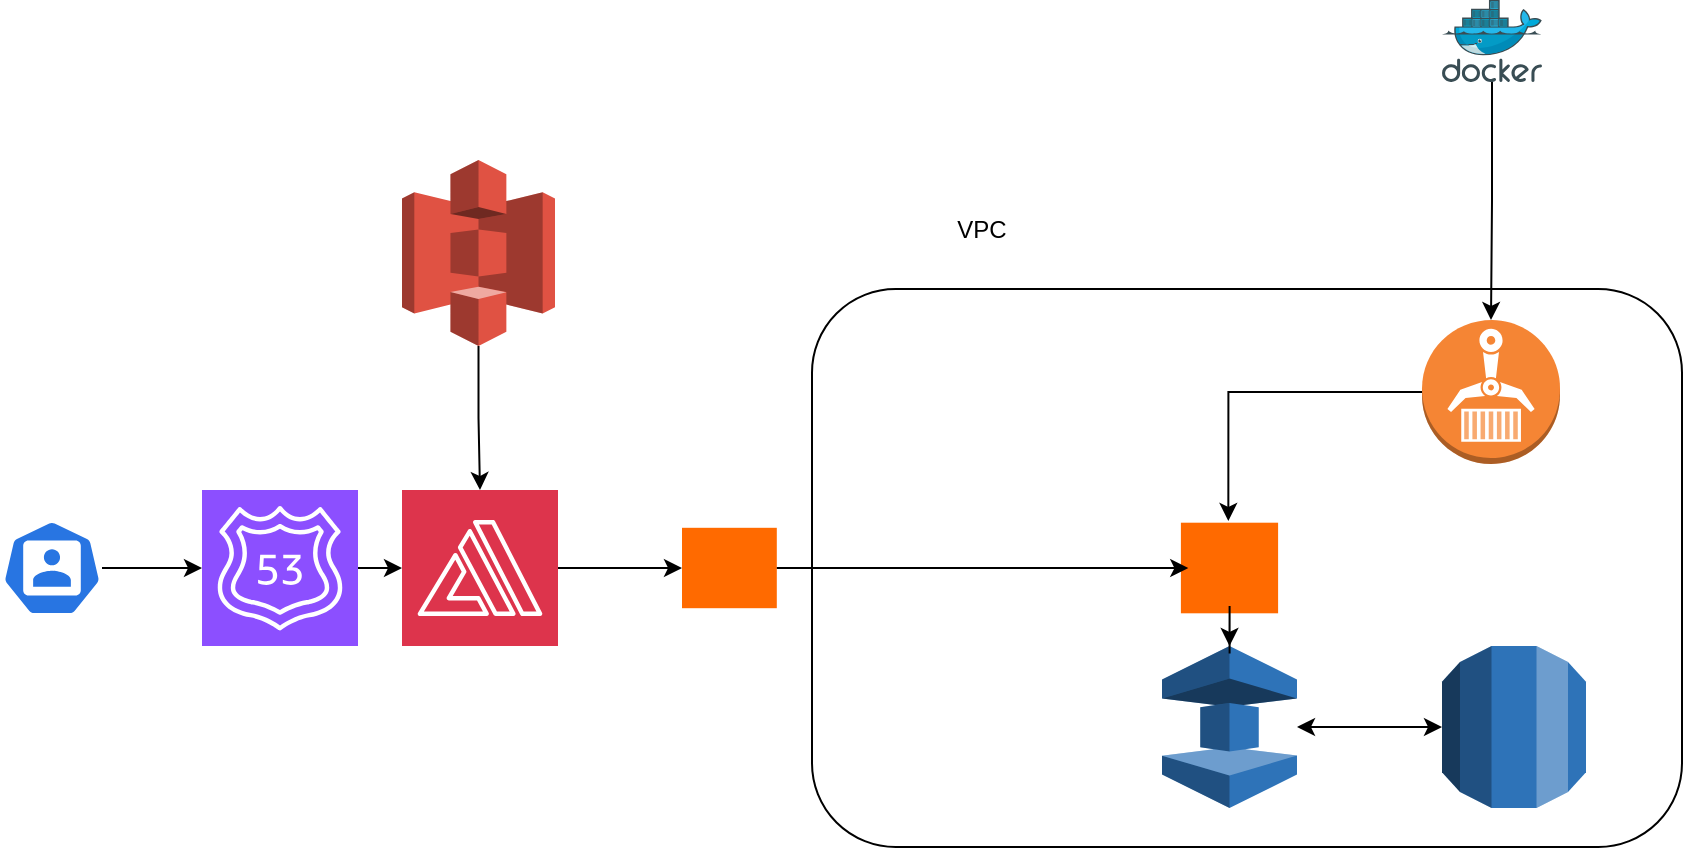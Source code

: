 <mxfile version="26.0.14">
  <diagram name="Page-1" id="MR1L3E7EyAJXu9_P_bUc">
    <mxGraphModel dx="1024" dy="533" grid="1" gridSize="10" guides="1" tooltips="1" connect="1" arrows="1" fold="1" page="1" pageScale="1" pageWidth="850" pageHeight="1100" math="0" shadow="0">
      <root>
        <mxCell id="0" />
        <mxCell id="1" parent="0" />
        <mxCell id="Wktv1OvFGi2iY7jEKBpZ-1" value="" style="aspect=fixed;sketch=0;html=1;dashed=0;whitespace=wrap;verticalLabelPosition=bottom;verticalAlign=top;fillColor=#2875E2;strokeColor=#ffffff;points=[[0.005,0.63,0],[0.1,0.2,0],[0.9,0.2,0],[0.5,0,0],[0.995,0.63,0],[0.72,0.99,0],[0.5,1,0],[0.28,0.99,0]];shape=mxgraph.kubernetes.icon2;prIcon=user" vertex="1" parent="1">
          <mxGeometry x="20" y="450" width="50" height="48" as="geometry" />
        </mxCell>
        <mxCell id="Wktv1OvFGi2iY7jEKBpZ-6" value="" style="edgeStyle=orthogonalEdgeStyle;rounded=0;orthogonalLoop=1;jettySize=auto;html=1;" edge="1" parent="1" source="Wktv1OvFGi2iY7jEKBpZ-2" target="Wktv1OvFGi2iY7jEKBpZ-5">
          <mxGeometry relative="1" as="geometry" />
        </mxCell>
        <mxCell id="Wktv1OvFGi2iY7jEKBpZ-2" value="" style="sketch=0;points=[[0,0,0],[0.25,0,0],[0.5,0,0],[0.75,0,0],[1,0,0],[0,1,0],[0.25,1,0],[0.5,1,0],[0.75,1,0],[1,1,0],[0,0.25,0],[0,0.5,0],[0,0.75,0],[1,0.25,0],[1,0.5,0],[1,0.75,0]];outlineConnect=0;fontColor=#232F3E;fillColor=#8C4FFF;strokeColor=#ffffff;dashed=0;verticalLabelPosition=bottom;verticalAlign=top;align=center;html=1;fontSize=12;fontStyle=0;aspect=fixed;shape=mxgraph.aws4.resourceIcon;resIcon=mxgraph.aws4.route_53;" vertex="1" parent="1">
          <mxGeometry x="120" y="435" width="78" height="78" as="geometry" />
        </mxCell>
        <mxCell id="Wktv1OvFGi2iY7jEKBpZ-3" style="edgeStyle=orthogonalEdgeStyle;rounded=0;orthogonalLoop=1;jettySize=auto;html=1;entryX=0;entryY=0.5;entryDx=0;entryDy=0;entryPerimeter=0;" edge="1" parent="1" source="Wktv1OvFGi2iY7jEKBpZ-1" target="Wktv1OvFGi2iY7jEKBpZ-2">
          <mxGeometry relative="1" as="geometry" />
        </mxCell>
        <mxCell id="Wktv1OvFGi2iY7jEKBpZ-4" value="" style="rounded=1;whiteSpace=wrap;html=1;fillColor=none;" vertex="1" parent="1">
          <mxGeometry x="425" y="334.5" width="435" height="279" as="geometry" />
        </mxCell>
        <mxCell id="Wktv1OvFGi2iY7jEKBpZ-8" style="edgeStyle=orthogonalEdgeStyle;rounded=0;orthogonalLoop=1;jettySize=auto;html=1;" edge="1" parent="1" source="Wktv1OvFGi2iY7jEKBpZ-5" target="Wktv1OvFGi2iY7jEKBpZ-7">
          <mxGeometry relative="1" as="geometry" />
        </mxCell>
        <mxCell id="Wktv1OvFGi2iY7jEKBpZ-5" value="" style="sketch=0;points=[[0,0,0],[0.25,0,0],[0.5,0,0],[0.75,0,0],[1,0,0],[0,1,0],[0.25,1,0],[0.5,1,0],[0.75,1,0],[1,1,0],[0,0.25,0],[0,0.5,0],[0,0.75,0],[1,0.25,0],[1,0.5,0],[1,0.75,0]];outlineConnect=0;fontColor=#232F3E;fillColor=#DD344C;strokeColor=#ffffff;dashed=0;verticalLabelPosition=bottom;verticalAlign=top;align=center;html=1;fontSize=12;fontStyle=0;aspect=fixed;shape=mxgraph.aws4.resourceIcon;resIcon=mxgraph.aws4.amplify;" vertex="1" parent="1">
          <mxGeometry x="220" y="435" width="78" height="78" as="geometry" />
        </mxCell>
        <mxCell id="Wktv1OvFGi2iY7jEKBpZ-7" value="" style="points=[];aspect=fixed;html=1;align=center;shadow=0;dashed=0;fillColor=#FF6A00;strokeColor=none;shape=mxgraph.alibaba_cloud.alb_application_load_balancer_01;" vertex="1" parent="1">
          <mxGeometry x="360" y="453.9" width="47.4" height="40.2" as="geometry" />
        </mxCell>
        <mxCell id="Wktv1OvFGi2iY7jEKBpZ-10" style="edgeStyle=orthogonalEdgeStyle;rounded=0;orthogonalLoop=1;jettySize=auto;html=1;" edge="1" parent="1" source="Wktv1OvFGi2iY7jEKBpZ-9" target="Wktv1OvFGi2iY7jEKBpZ-5">
          <mxGeometry relative="1" as="geometry" />
        </mxCell>
        <mxCell id="Wktv1OvFGi2iY7jEKBpZ-9" value="" style="outlineConnect=0;dashed=0;verticalLabelPosition=bottom;verticalAlign=top;align=center;html=1;shape=mxgraph.aws3.s3;fillColor=#E05243;gradientColor=none;" vertex="1" parent="1">
          <mxGeometry x="220" y="270" width="76.5" height="93" as="geometry" />
        </mxCell>
        <mxCell id="Wktv1OvFGi2iY7jEKBpZ-11" value="" style="outlineConnect=0;dashed=0;verticalLabelPosition=bottom;verticalAlign=top;align=center;html=1;shape=mxgraph.aws3.rds;fillColor=#2E73B8;gradientColor=none;" vertex="1" parent="1">
          <mxGeometry x="740" y="513" width="72" height="81" as="geometry" />
        </mxCell>
        <mxCell id="Wktv1OvFGi2iY7jEKBpZ-12" value="" style="outlineConnect=0;dashed=0;verticalLabelPosition=bottom;verticalAlign=top;align=center;html=1;shape=mxgraph.aws3.elasticache;fillColor=#2E73B8;gradientColor=none;" vertex="1" parent="1">
          <mxGeometry x="600" y="513" width="67.5" height="81" as="geometry" />
        </mxCell>
        <mxCell id="Wktv1OvFGi2iY7jEKBpZ-13" style="edgeStyle=orthogonalEdgeStyle;rounded=0;orthogonalLoop=1;jettySize=auto;html=1;entryX=0;entryY=0.5;entryDx=0;entryDy=0;entryPerimeter=0;startArrow=classic;startFill=1;" edge="1" parent="1" source="Wktv1OvFGi2iY7jEKBpZ-12" target="Wktv1OvFGi2iY7jEKBpZ-11">
          <mxGeometry relative="1" as="geometry" />
        </mxCell>
        <mxCell id="Wktv1OvFGi2iY7jEKBpZ-14" value="" style="points=[];aspect=fixed;html=1;align=center;shadow=0;dashed=0;fillColor=#FF6A00;strokeColor=none;shape=mxgraph.alibaba_cloud.ecs_elastic_compute_service;" vertex="1" parent="1">
          <mxGeometry x="609.45" y="451.35" width="48.6" height="45.3" as="geometry" />
        </mxCell>
        <mxCell id="Wktv1OvFGi2iY7jEKBpZ-15" value="" style="outlineConnect=0;dashed=0;verticalLabelPosition=bottom;verticalAlign=top;align=center;html=1;shape=mxgraph.aws3.ecr;fillColor=#F58534;gradientColor=none;" vertex="1" parent="1">
          <mxGeometry x="730" y="350" width="69" height="72" as="geometry" />
        </mxCell>
        <mxCell id="Wktv1OvFGi2iY7jEKBpZ-17" style="edgeStyle=orthogonalEdgeStyle;rounded=0;orthogonalLoop=1;jettySize=auto;html=1;" edge="1" parent="1" source="Wktv1OvFGi2iY7jEKBpZ-16" target="Wktv1OvFGi2iY7jEKBpZ-15">
          <mxGeometry relative="1" as="geometry" />
        </mxCell>
        <mxCell id="Wktv1OvFGi2iY7jEKBpZ-16" value="" style="image;sketch=0;aspect=fixed;html=1;points=[];align=center;fontSize=12;image=img/lib/mscae/Docker.svg;" vertex="1" parent="1">
          <mxGeometry x="740" y="190" width="50" height="41" as="geometry" />
        </mxCell>
        <mxCell id="Wktv1OvFGi2iY7jEKBpZ-18" style="edgeStyle=orthogonalEdgeStyle;rounded=0;orthogonalLoop=1;jettySize=auto;html=1;entryX=0.488;entryY=-0.019;entryDx=0;entryDy=0;entryPerimeter=0;" edge="1" parent="1" source="Wktv1OvFGi2iY7jEKBpZ-15" target="Wktv1OvFGi2iY7jEKBpZ-14">
          <mxGeometry relative="1" as="geometry" />
        </mxCell>
        <mxCell id="Wktv1OvFGi2iY7jEKBpZ-20" style="edgeStyle=orthogonalEdgeStyle;rounded=0;orthogonalLoop=1;jettySize=auto;html=1;entryX=0.5;entryY=0;entryDx=0;entryDy=0;entryPerimeter=0;" edge="1" parent="1" source="Wktv1OvFGi2iY7jEKBpZ-14" target="Wktv1OvFGi2iY7jEKBpZ-12">
          <mxGeometry relative="1" as="geometry" />
        </mxCell>
        <mxCell id="Wktv1OvFGi2iY7jEKBpZ-21" style="edgeStyle=orthogonalEdgeStyle;rounded=0;orthogonalLoop=1;jettySize=auto;html=1;entryX=0.076;entryY=0.501;entryDx=0;entryDy=0;entryPerimeter=0;" edge="1" parent="1" source="Wktv1OvFGi2iY7jEKBpZ-7" target="Wktv1OvFGi2iY7jEKBpZ-14">
          <mxGeometry relative="1" as="geometry" />
        </mxCell>
        <mxCell id="Wktv1OvFGi2iY7jEKBpZ-22" value="VPC" style="text;html=1;align=center;verticalAlign=middle;whiteSpace=wrap;rounded=0;" vertex="1" parent="1">
          <mxGeometry x="480" y="290" width="60" height="30" as="geometry" />
        </mxCell>
      </root>
    </mxGraphModel>
  </diagram>
</mxfile>
